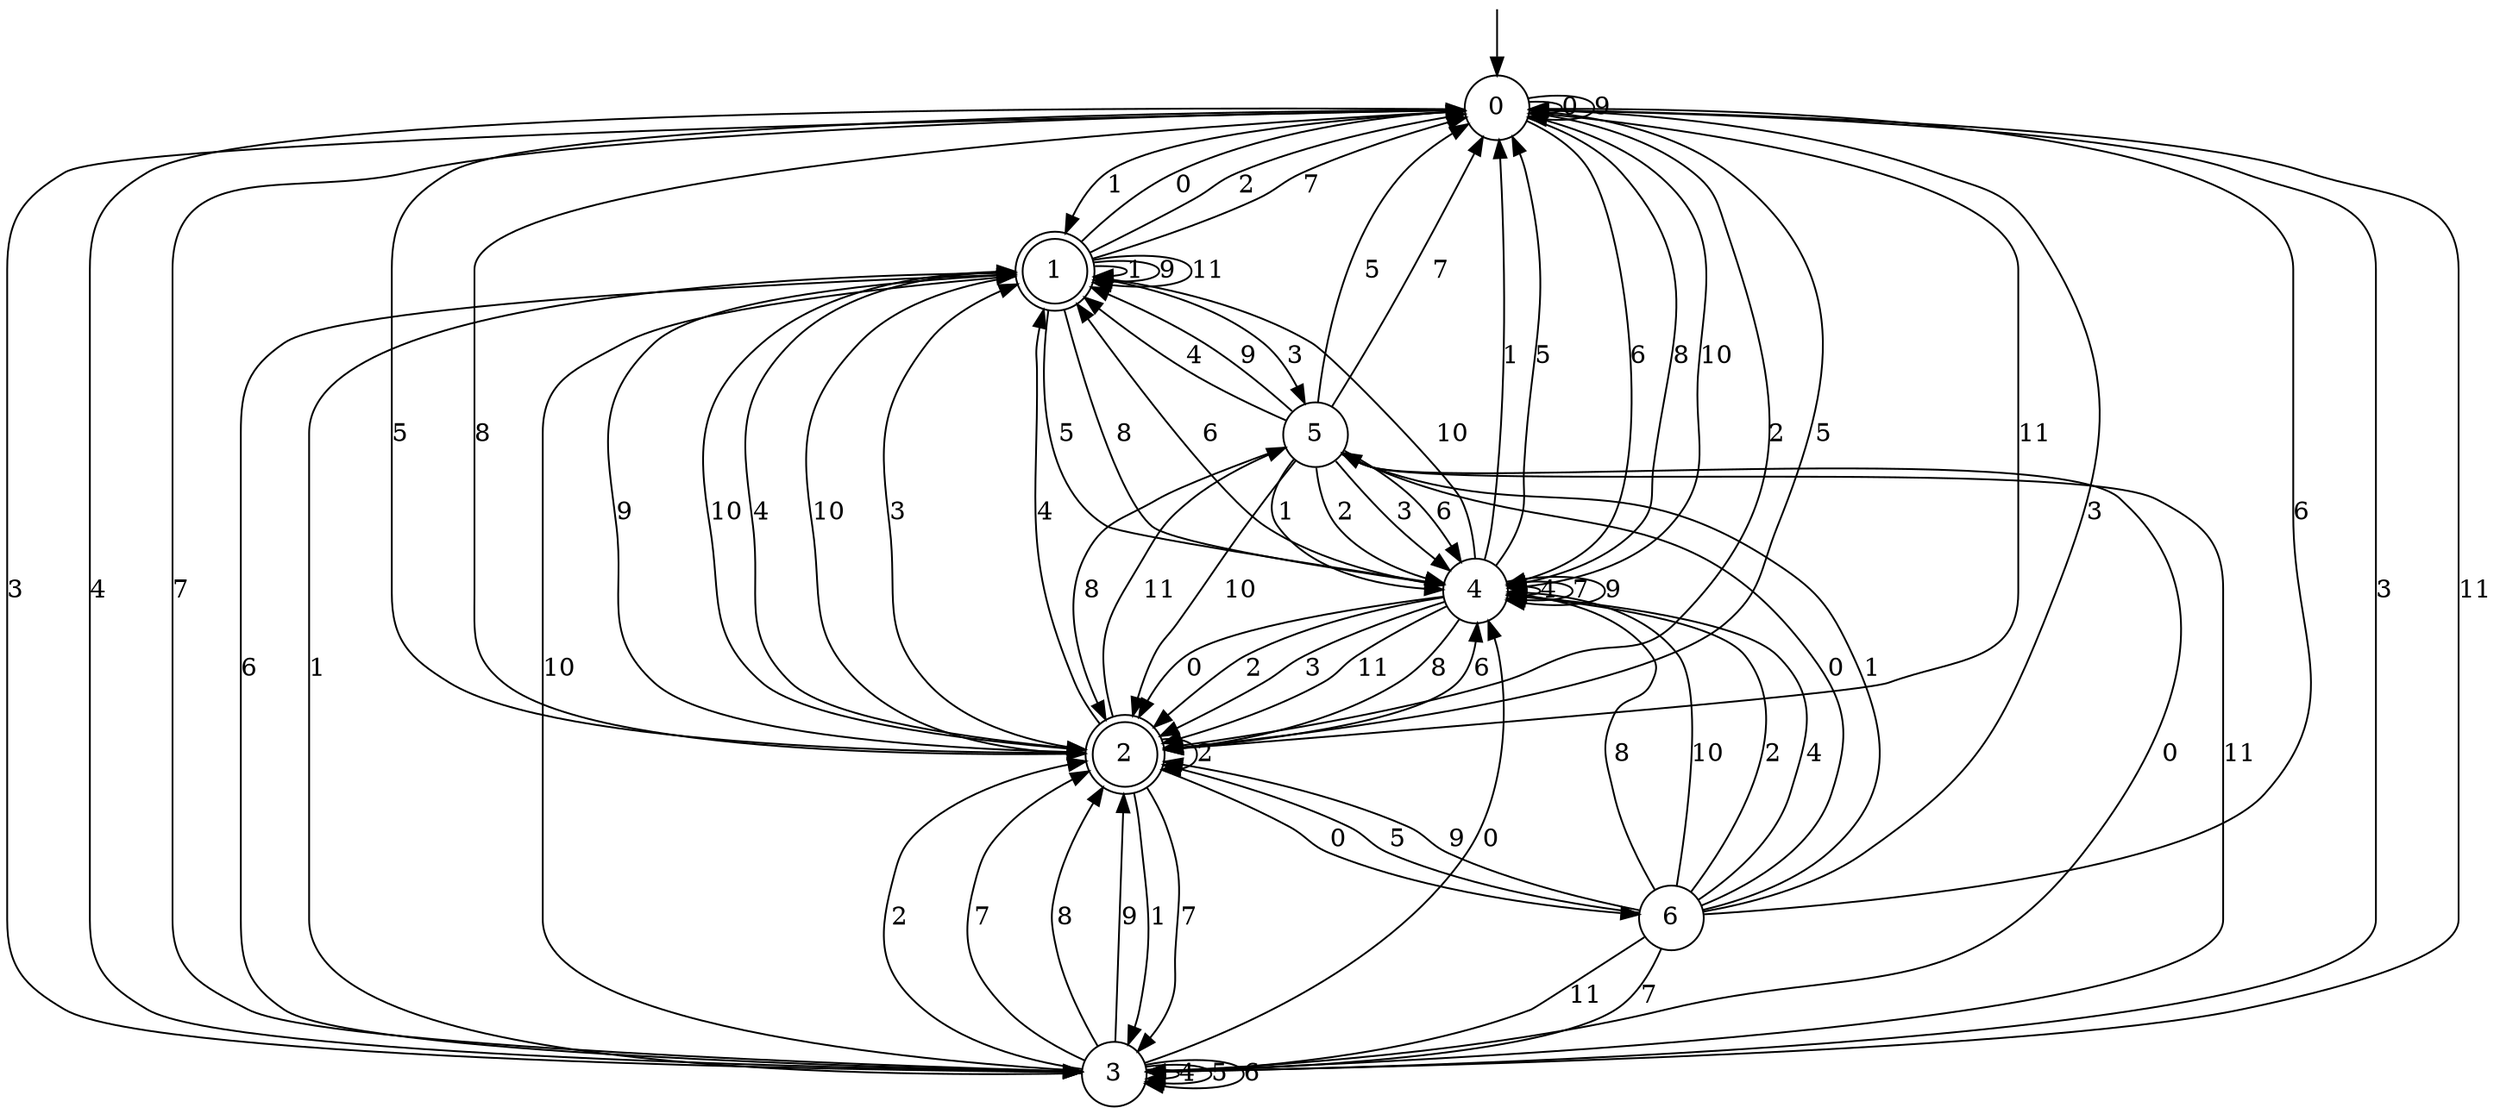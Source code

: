 digraph g {

	s0 [shape="circle" label="0"];
	s1 [shape="doublecircle" label="1"];
	s2 [shape="doublecircle" label="2"];
	s3 [shape="circle" label="3"];
	s4 [shape="circle" label="4"];
	s5 [shape="circle" label="5"];
	s6 [shape="circle" label="6"];
	s0 -> s0 [label="0"];
	s0 -> s1 [label="1"];
	s0 -> s2 [label="2"];
	s0 -> s3 [label="3"];
	s0 -> s3 [label="4"];
	s0 -> s2 [label="5"];
	s0 -> s4 [label="6"];
	s0 -> s3 [label="7"];
	s0 -> s4 [label="8"];
	s0 -> s0 [label="9"];
	s0 -> s4 [label="10"];
	s0 -> s2 [label="11"];
	s1 -> s0 [label="0"];
	s1 -> s1 [label="1"];
	s1 -> s0 [label="2"];
	s1 -> s5 [label="3"];
	s1 -> s2 [label="4"];
	s1 -> s4 [label="5"];
	s1 -> s3 [label="6"];
	s1 -> s0 [label="7"];
	s1 -> s4 [label="8"];
	s1 -> s1 [label="9"];
	s1 -> s2 [label="10"];
	s1 -> s1 [label="11"];
	s2 -> s6 [label="0"];
	s2 -> s3 [label="1"];
	s2 -> s2 [label="2"];
	s2 -> s1 [label="3"];
	s2 -> s1 [label="4"];
	s2 -> s0 [label="5"];
	s2 -> s4 [label="6"];
	s2 -> s3 [label="7"];
	s2 -> s0 [label="8"];
	s2 -> s1 [label="9"];
	s2 -> s1 [label="10"];
	s2 -> s5 [label="11"];
	s3 -> s4 [label="0"];
	s3 -> s1 [label="1"];
	s3 -> s2 [label="2"];
	s3 -> s0 [label="3"];
	s3 -> s3 [label="4"];
	s3 -> s3 [label="5"];
	s3 -> s3 [label="6"];
	s3 -> s2 [label="7"];
	s3 -> s2 [label="8"];
	s3 -> s2 [label="9"];
	s3 -> s1 [label="10"];
	s3 -> s0 [label="11"];
	s4 -> s2 [label="0"];
	s4 -> s0 [label="1"];
	s4 -> s2 [label="2"];
	s4 -> s2 [label="3"];
	s4 -> s4 [label="4"];
	s4 -> s0 [label="5"];
	s4 -> s1 [label="6"];
	s4 -> s4 [label="7"];
	s4 -> s2 [label="8"];
	s4 -> s4 [label="9"];
	s4 -> s1 [label="10"];
	s4 -> s2 [label="11"];
	s5 -> s3 [label="0"];
	s5 -> s4 [label="1"];
	s5 -> s4 [label="2"];
	s5 -> s4 [label="3"];
	s5 -> s1 [label="4"];
	s5 -> s0 [label="5"];
	s5 -> s4 [label="6"];
	s5 -> s0 [label="7"];
	s5 -> s2 [label="8"];
	s5 -> s1 [label="9"];
	s5 -> s2 [label="10"];
	s5 -> s3 [label="11"];
	s6 -> s5 [label="0"];
	s6 -> s5 [label="1"];
	s6 -> s4 [label="2"];
	s6 -> s0 [label="3"];
	s6 -> s4 [label="4"];
	s6 -> s2 [label="5"];
	s6 -> s0 [label="6"];
	s6 -> s3 [label="7"];
	s6 -> s4 [label="8"];
	s6 -> s2 [label="9"];
	s6 -> s4 [label="10"];
	s6 -> s3 [label="11"];

__start0 [label="" shape="none" width="0" height="0"];
__start0 -> s0;

}
